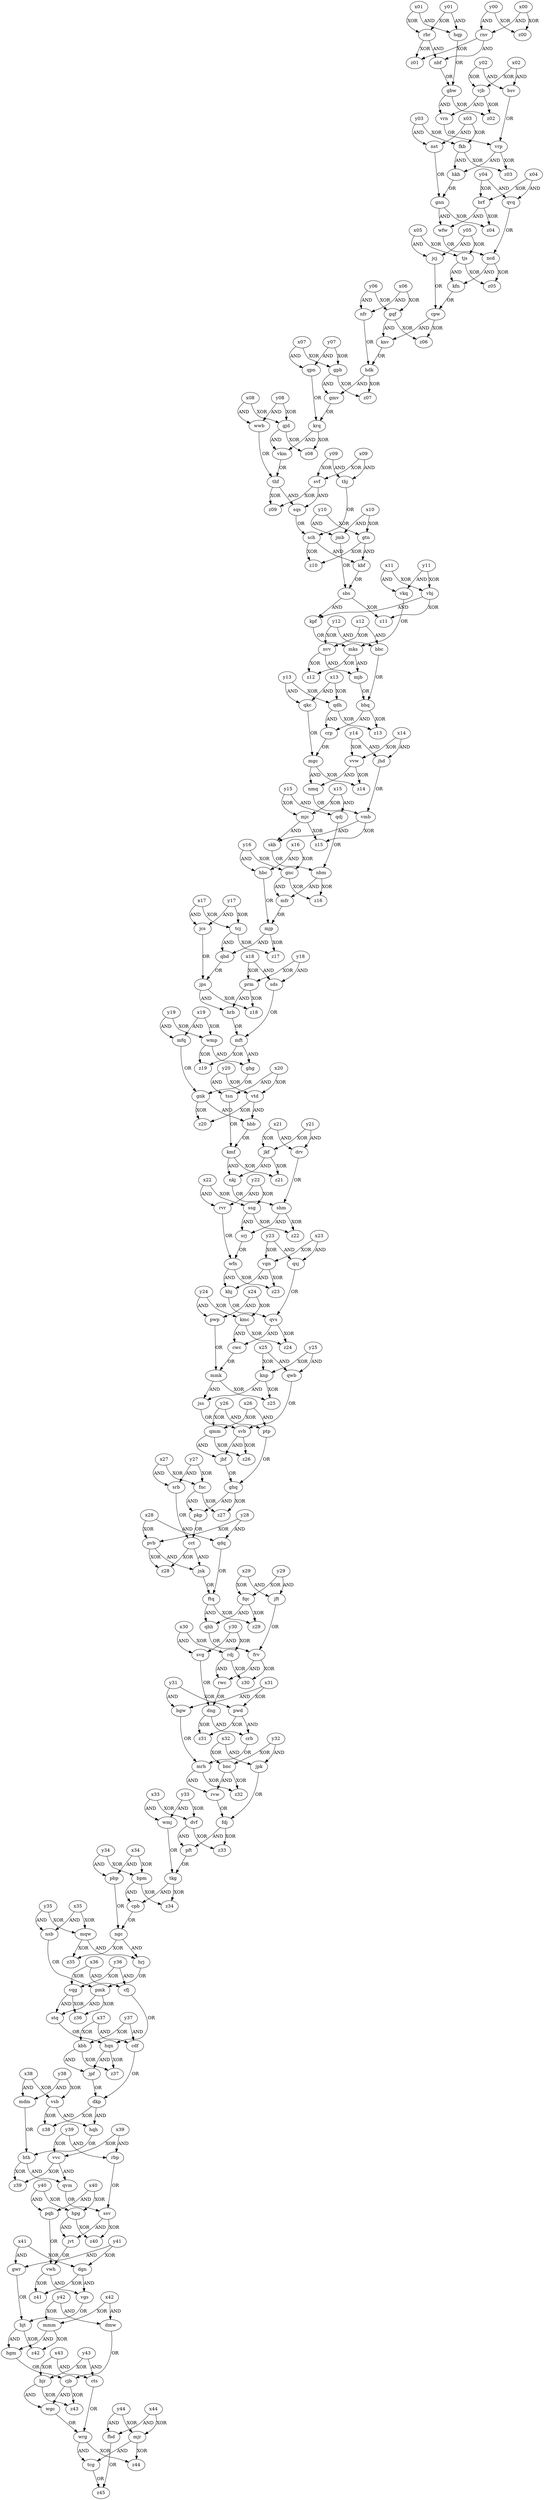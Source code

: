 // Day 24 Part 2 Visualisation
digraph Day24 {
	mrh [label=mrh]
	bnc [label=bnc]
	z32 [label=z32]
	mrh -> z32 [label=XOR]
	bnc -> z32 [label=XOR]
	y14 [label=y14]
	x14 [label=x14]
	vvw [label=vvw]
	y14 -> vvw [label=XOR]
	x14 -> vvw [label=XOR]
	bjt [label=bjt]
	mmm [label=mmm]
	z42 [label=z42]
	bjt -> z42 [label=XOR]
	mmm -> z42 [label=XOR]
	y41 [label=y41]
	x41 [label=x41]
	gwr [label=gwr]
	y41 -> gwr [label=AND]
	x41 -> gwr [label=AND]
	sbs [label=sbs]
	vbj [label=vbj]
	kpf [label=kpf]
	sbs -> kpf [label=AND]
	vbj -> kpf [label=AND]
	x01 [label=x01]
	y01 [label=y01]
	rbr [label=rbr]
	x01 -> rbr [label=XOR]
	y01 -> rbr [label=XOR]
	jkf [label=jkf]
	kmf [label=kmf]
	z21 [label=z21]
	jkf -> z21 [label=XOR]
	kmf -> z21 [label=XOR]
	x25 [label=x25]
	y25 [label=y25]
	knp [label=knp]
	x25 -> knp [label=XOR]
	y25 -> knp [label=XOR]
	y05 [label=y05]
	x05 [label=x05]
	jcj [label=jcj]
	y05 -> jcj [label=AND]
	x05 -> jcj [label=AND]
	qpn [label=qpn]
	gmv [label=gmv]
	krq [label=krq]
	qpn -> krq [label=OR]
	gmv -> krq [label=OR]
	x19 [label=x19]
	y19 [label=y19]
	mfq [label=mfq]
	x19 -> mfq [label=AND]
	y19 -> mfq [label=AND]
	mrh [label=mrh]
	bnc [label=bnc]
	rvw [label=rvw]
	mrh -> rvw [label=AND]
	bnc -> rvw [label=AND]
	wrg [label=wrg]
	mjr [label=mjr]
	z44 [label=z44]
	wrg -> z44 [label=XOR]
	mjr -> z44 [label=XOR]
	y10 [label=y10]
	x10 [label=x10]
	gtn [label=gtn]
	y10 -> gtn [label=XOR]
	x10 -> gtn [label=XOR]
	y42 [label=y42]
	x42 [label=x42]
	dmw [label=dmw]
	y42 -> dmw [label=AND]
	x42 -> dmw [label=AND]
	wmj [label=wmj]
	pft [label=pft]
	tkg [label=tkg]
	wmj -> tkg [label=OR]
	pft -> tkg [label=OR]
	x13 [label=x13]
	y13 [label=y13]
	qkc [label=qkc]
	x13 -> qkc [label=AND]
	y13 -> qkc [label=AND]
	y05 [label=y05]
	x05 [label=x05]
	tjs [label=tjs]
	y05 -> tjs [label=XOR]
	x05 -> tjs [label=XOR]
	pmk [label=pmk]
	vqg [label=vqg]
	z36 [label=z36]
	pmk -> z36 [label=XOR]
	vqg -> z36 [label=XOR]
	tcg [label=tcg]
	fbd [label=fbd]
	z45 [label=z45]
	tcg -> z45 [label=OR]
	fbd -> z45 [label=OR]
	y33 [label=y33]
	x33 [label=x33]
	wmj [label=wmj]
	y33 -> wmj [label=AND]
	x33 -> wmj [label=AND]
	sqs [label=sqs]
	thj [label=thj]
	sch [label=sch]
	sqs -> sch [label=OR]
	thj -> sch [label=OR]
	y16 [label=y16]
	x16 [label=x16]
	hbc [label=hbc]
	y16 -> hbc [label=AND]
	x16 -> hbc [label=AND]
	y09 [label=y09]
	x09 [label=x09]
	svf [label=svf]
	y09 -> svf [label=XOR]
	x09 -> svf [label=XOR]
	mjb [label=mjb]
	bbc [label=bbc]
	bhq [label=bhq]
	mjb -> bhq [label=OR]
	bbc -> bhq [label=OR]
	dvf [label=dvf]
	fdj [label=fdj]
	z33 [label=z33]
	dvf -> z33 [label=XOR]
	fdj -> z33 [label=XOR]
	x34 [label=x34]
	y34 [label=y34]
	pbp [label=pbp]
	x34 -> pbp [label=AND]
	y34 -> pbp [label=AND]
	y44 [label=y44]
	x44 [label=x44]
	mjr [label=mjr]
	y44 -> mjr [label=XOR]
	x44 -> mjr [label=XOR]
	x28 [label=x28]
	y28 [label=y28]
	pvb [label=pvb]
	x28 -> pvb [label=XOR]
	y28 -> pvb [label=XOR]
	qkc [label=qkc]
	crp [label=crp]
	mgc [label=mgc]
	qkc -> mgc [label=OR]
	crp -> mgc [label=OR]
	vgn [label=vgn]
	wfn [label=wfn]
	khj [label=khj]
	vgn -> khj [label=AND]
	wfn -> khj [label=AND]
	rwc [label=rwc]
	svg [label=svg]
	dng [label=dng]
	rwc -> dng [label=OR]
	svg -> dng [label=OR]
	y33 [label=y33]
	x33 [label=x33]
	dvf [label=dvf]
	y33 -> dvf [label=XOR]
	x33 -> dvf [label=XOR]
	y29 [label=y29]
	x29 [label=x29]
	fqc [label=fqc]
	y29 -> fqc [label=XOR]
	x29 -> fqc [label=XOR]
	vqg [label=vqg]
	pmk [label=pmk]
	stq [label=stq]
	vqg -> stq [label=AND]
	pmk -> stq [label=AND]
	rbr [label=rbr]
	rnv [label=rnv]
	z01 [label=z01]
	rbr -> z01 [label=XOR]
	rnv -> z01 [label=XOR]
	x37 [label=x37]
	y37 [label=y37]
	kbh [label=kbh]
	x37 -> kbh [label=XOR]
	y37 -> kbh [label=XOR]
	x35 [label=x35]
	y35 [label=y35]
	nsb [label=nsb]
	x35 -> nsb [label=AND]
	y35 -> nsb [label=AND]
	hqn [label=hqn]
	kbh [label=kbh]
	z37 [label=z37]
	hqn -> z37 [label=XOR]
	kbh -> z37 [label=XOR]
	ftq [label=ftq]
	fqc [label=fqc]
	z29 [label=z29]
	ftq -> z29 [label=XOR]
	fqc -> z29 [label=XOR]
	y21 [label=y21]
	x21 [label=x21]
	jkf [label=jkf]
	y21 -> jkf [label=XOR]
	x21 -> jkf [label=XOR]
	y39 [label=y39]
	x39 [label=x39]
	vvc [label=vvc]
	y39 -> vvc [label=XOR]
	x39 -> vvc [label=XOR]
	x16 [label=x16]
	y16 [label=y16]
	gnc [label=gnc]
	x16 -> gnc [label=XOR]
	y16 -> gnc [label=XOR]
	x41 [label=x41]
	y41 [label=y41]
	dgn [label=dgn]
	x41 -> dgn [label=XOR]
	y41 -> dgn [label=XOR]
	y12 [label=y12]
	x12 [label=x12]
	nvv [label=nvv]
	y12 -> nvv [label=XOR]
	x12 -> nvv [label=XOR]
	dmw [label=dmw]
	hgm [label=hgm]
	cjb [label=cjb]
	dmw -> cjb [label=OR]
	hgm -> cjb [label=OR]
	crb [label=crb]
	bgw [label=bgw]
	mrh [label=mrh]
	crb -> mrh [label=OR]
	bgw -> mrh [label=OR]
	stq [label=stq]
	cfj [label=cfj]
	hqn [label=hqn]
	stq -> hqn [label=OR]
	cfj -> hqn [label=OR]
	qdh [label=qdh]
	bhq [label=bhq]
	z13 [label=z13]
	qdh -> z13 [label=XOR]
	bhq -> z13 [label=XOR]
	svf [label=svf]
	thf [label=thf]
	z09 [label=z09]
	svf -> z09 [label=XOR]
	thf -> z09 [label=XOR]
	skb [label=skb]
	qdj [label=qdj]
	nbm [label=nbm]
	skb -> nbm [label=OR]
	qdj -> nbm [label=OR]
	x24 [label=x24]
	y24 [label=y24]
	pwp [label=pwp]
	x24 -> pwp [label=AND]
	y24 -> pwp [label=AND]
	x07 [label=x07]
	y07 [label=y07]
	gpb [label=gpb]
	x07 -> gpb [label=XOR]
	y07 -> gpb [label=XOR]
	qsj [label=qsj]
	khj [label=khj]
	qvs [label=qvs]
	qsj -> qvs [label=OR]
	khj -> qvs [label=OR]
	y30 [label=y30]
	x30 [label=x30]
	rdj [label=rdj]
	y30 -> rdj [label=XOR]
	x30 -> rdj [label=XOR]
	x20 [label=x20]
	y20 [label=y20]
	vtd [label=vtd]
	x20 -> vtd [label=XOR]
	y20 -> vtd [label=XOR]
	qmm [label=qmm]
	svb [label=svb]
	z26 [label=z26]
	qmm -> z26 [label=XOR]
	svb -> z26 [label=XOR]
	y20 [label=y20]
	x20 [label=x20]
	tsn [label=tsn]
	y20 -> tsn [label=AND]
	x20 -> tsn [label=AND]
	pbp [label=pbp]
	cpb [label=cpb]
	ngc [label=ngc]
	pbp -> ngc [label=OR]
	cpb -> ngc [label=OR]
	cct [label=cct]
	pvb [label=pvb]
	jnk [label=jnk]
	cct -> jnk [label=AND]
	pvb -> jnk [label=AND]
	y06 [label=y06]
	x06 [label=x06]
	nfr [label=nfr]
	y06 -> nfr [label=AND]
	x06 -> nfr [label=AND]
	gnc [label=gnc]
	nbm [label=nbm]
	mfr [label=mfr]
	gnc -> mfr [label=AND]
	nbm -> mfr [label=AND]
	tkg [label=tkg]
	bpm [label=bpm]
	z34 [label=z34]
	tkg -> z34 [label=XOR]
	bpm -> z34 [label=XOR]
	sbs [label=sbs]
	vbj [label=vbj]
	z11 [label=z11]
	sbs -> z11 [label=XOR]
	vbj -> z11 [label=XOR]
	srj [label=srj]
	rvr [label=rvr]
	wfn [label=wfn]
	srj -> wfn [label=OR]
	rvr -> wfn [label=OR]
	y04 [label=y04]
	x04 [label=x04]
	brf [label=brf]
	y04 -> brf [label=XOR]
	x04 -> brf [label=XOR]
	x21 [label=x21]
	y21 [label=y21]
	drv [label=drv]
	x21 -> drv [label=AND]
	y21 -> drv [label=AND]
	mmk [label=mmk]
	knp [label=knp]
	jss [label=jss]
	mmk -> jss [label=AND]
	knp -> jss [label=AND]
	x22 [label=x22]
	y22 [label=y22]
	rvr [label=rvr]
	x22 -> rvr [label=AND]
	y22 -> rvr [label=AND]
	y27 [label=y27]
	x27 [label=x27]
	srb [label=srb]
	y27 -> srb [label=AND]
	x27 -> srb [label=AND]
	vvc [label=vvc]
	hth [label=hth]
	qvm [label=qvm]
	vvc -> qvm [label=AND]
	hth -> qvm [label=AND]
	mdm [label=mdm]
	hqh [label=hqh]
	hth [label=hth]
	mdm -> hth [label=OR]
	hqh -> hth [label=OR]
	bjr [label=bjr]
	cjb [label=cjb]
	wgc [label=wgc]
	bjr -> wgc [label=AND]
	cjb -> wgc [label=AND]
	prm [label=prm]
	jps [label=jps]
	z18 [label=z18]
	prm -> z18 [label=XOR]
	jps -> z18 [label=XOR]
	hpg [label=hpg]
	ssv [label=ssv]
	jvt [label=jvt]
	hpg -> jvt [label=AND]
	ssv -> jvt [label=AND]
	ngc [label=ngc]
	mqw [label=mqw]
	z35 [label=z35]
	ngc -> z35 [label=XOR]
	mqw -> z35 [label=XOR]
	gbw [label=gbw]
	vjb [label=vjb]
	z02 [label=z02]
	gbw -> z02 [label=XOR]
	vjb -> z02 [label=XOR]
	jbf [label=jbf]
	ptp [label=ptp]
	ghq [label=ghq]
	jbf -> ghq [label=OR]
	ptp -> ghq [label=OR]
	pwp [label=pwp]
	cwc [label=cwc]
	mmk [label=mmk]
	pwp -> mmk [label=OR]
	cwc -> mmk [label=OR]
	hkh [label=hkh]
	nst [label=nst]
	gnn [label=gnn]
	hkh -> gnn [label=OR]
	nst -> gnn [label=OR]
	fkb [label=fkb]
	vrp [label=vrp]
	z03 [label=z03]
	fkb -> z03 [label=XOR]
	vrp -> z03 [label=XOR]
	svb [label=svb]
	qmm [label=qmm]
	jbf [label=jbf]
	svb -> jbf [label=AND]
	qmm -> jbf [label=AND]
	y09 [label=y09]
	x09 [label=x09]
	thj [label=thj]
	y09 -> thj [label=AND]
	x09 -> thj [label=AND]
	hdk [label=hdk]
	gpb [label=gpb]
	gmv [label=gmv]
	hdk -> gmv [label=AND]
	gpb -> gmv [label=AND]
	gnn [label=gnn]
	brf [label=brf]
	wfw [label=wfw]
	gnn -> wfw [label=AND]
	brf -> wfw [label=AND]
	knv [label=knv]
	nfr [label=nfr]
	hdk [label=hdk]
	knv -> hdk [label=OR]
	nfr -> hdk [label=OR]
	mgc [label=mgc]
	vvw [label=vvw]
	z14 [label=z14]
	mgc -> z14 [label=XOR]
	vvw -> z14 [label=XOR]
	rbp [label=rbp]
	qvm [label=qvm]
	ssv [label=ssv]
	rbp -> ssv [label=OR]
	qvm -> ssv [label=OR]
	y34 [label=y34]
	x34 [label=x34]
	bpm [label=bpm]
	y34 -> bpm [label=XOR]
	x34 -> bpm [label=XOR]
	qvs [label=qvs]
	kmc [label=kmc]
	cwc [label=cwc]
	qvs -> cwc [label=AND]
	kmc -> cwc [label=AND]
	hqp [label=hqp]
	nbf [label=nbf]
	gbw [label=gbw]
	hqp -> gbw [label=OR]
	nbf -> gbw [label=OR]
	svf [label=svf]
	thf [label=thf]
	sqs [label=sqs]
	svf -> sqs [label=AND]
	thf -> sqs [label=AND]
	y30 [label=y30]
	x30 [label=x30]
	svg [label=svg]
	y30 -> svg [label=AND]
	x30 -> svg [label=AND]
	vgs [label=vgs]
	gwr [label=gwr]
	bjt [label=bjt]
	vgs -> bjt [label=OR]
	gwr -> bjt [label=OR]
	y28 [label=y28]
	x28 [label=x28]
	qdq [label=qdq]
	y28 -> qdq [label=AND]
	x28 -> qdq [label=AND]
	y17 [label=y17]
	x17 [label=x17]
	jcs [label=jcs]
	y17 -> jcs [label=AND]
	x17 -> jcs [label=AND]
	bsv [label=bsv]
	vrn [label=vrn]
	vrp [label=vrp]
	bsv -> vrp [label=OR]
	vrn -> vrp [label=OR]
	jpk [label=jpk]
	rvw [label=rvw]
	fdj [label=fdj]
	jpk -> fdj [label=OR]
	rvw -> fdj [label=OR]
	x11 [label=x11]
	y11 [label=y11]
	vkq [label=vkq]
	x11 -> vkq [label=AND]
	y11 -> vkq [label=AND]
	vwh [label=vwh]
	dgn [label=dgn]
	z41 [label=z41]
	vwh -> z41 [label=XOR]
	dgn -> z41 [label=XOR]
	y08 [label=y08]
	x08 [label=x08]
	wwb [label=wwb]
	y08 -> wwb [label=AND]
	x08 -> wwb [label=AND]
	wrg [label=wrg]
	mjr [label=mjr]
	tcg [label=tcg]
	wrg -> tcg [label=AND]
	mjr -> tcg [label=AND]
	hbc [label=hbc]
	mfr [label=mfr]
	mjp [label=mjp]
	hbc -> mjp [label=OR]
	mfr -> mjp [label=OR]
	knp [label=knp]
	mmk [label=mmk]
	z25 [label=z25]
	knp -> z25 [label=XOR]
	mmk -> z25 [label=XOR]
	y44 [label=y44]
	x44 [label=x44]
	fbd [label=fbd]
	y44 -> fbd [label=AND]
	x44 -> fbd [label=AND]
	y15 [label=y15]
	x15 [label=x15]
	mjc [label=mjc]
	y15 -> mjc [label=XOR]
	x15 -> mjc [label=XOR]
	x32 [label=x32]
	y32 [label=y32]
	bnc [label=bnc]
	x32 -> bnc [label=XOR]
	y32 -> bnc [label=XOR]
	x04 [label=x04]
	y04 [label=y04]
	qvq [label=qvq]
	x04 -> qvq [label=AND]
	y04 -> qvq [label=AND]
	ssg [label=ssg]
	shm [label=shm]
	z22 [label=z22]
	ssg -> z22 [label=XOR]
	shm -> z22 [label=XOR]
	ghq [label=ghq]
	fnc [label=fnc]
	z27 [label=z27]
	ghq -> z27 [label=XOR]
	fnc -> z27 [label=XOR]
	x10 [label=x10]
	y10 [label=y10]
	jmb [label=jmb]
	x10 -> jmb [label=AND]
	y10 -> jmb [label=AND]
	y32 [label=y32]
	x32 [label=x32]
	jpk [label=jpk]
	y32 -> jpk [label=AND]
	x32 -> jpk [label=AND]
	y07 [label=y07]
	x07 [label=x07]
	qpn [label=qpn]
	y07 -> qpn [label=AND]
	x07 -> qpn [label=AND]
	ngc [label=ngc]
	mqw [label=mqw]
	hrj [label=hrj]
	ngc -> hrj [label=AND]
	mqw -> hrj [label=AND]
	x43 [label=x43]
	y43 [label=y43]
	cts [label=cts]
	x43 -> cts [label=AND]
	y43 -> cts [label=AND]
	vmb [label=vmb]
	mjc [label=mjc]
	skb [label=skb]
	vmb -> skb [label=AND]
	mjc -> skb [label=AND]
	sch [label=sch]
	gtn [label=gtn]
	z10 [label=z10]
	sch -> z10 [label=XOR]
	gtn -> z10 [label=XOR]
	rnv [label=rnv]
	rbr [label=rbr]
	nbf [label=nbf]
	rnv -> nbf [label=AND]
	rbr -> nbf [label=AND]
	frv [label=frv]
	rdj [label=rdj]
	rwc [label=rwc]
	frv -> rwc [label=AND]
	rdj -> rwc [label=AND]
	tjs [label=tjs]
	ncd [label=ncd]
	z05 [label=z05]
	tjs -> z05 [label=XOR]
	ncd -> z05 [label=XOR]
	qbd [label=qbd]
	jcs [label=jcs]
	jps [label=jps]
	qbd -> jps [label=OR]
	jcs -> jps [label=OR]
	prm [label=prm]
	jps [label=jps]
	hrb [label=hrb]
	prm -> hrb [label=AND]
	jps -> hrb [label=AND]
	qdq [label=qdq]
	jnk [label=jnk]
	ftq [label=ftq]
	qdq -> ftq [label=OR]
	jnk -> ftq [label=OR]
	x29 [label=x29]
	y29 [label=y29]
	jft [label=jft]
	x29 -> jft [label=AND]
	y29 -> jft [label=AND]
	y40 [label=y40]
	x40 [label=x40]
	pqh [label=pqh]
	y40 -> pqh [label=AND]
	x40 -> pqh [label=AND]
	gtn [label=gtn]
	sch [label=sch]
	kbf [label=kbf]
	gtn -> kbf [label=AND]
	sch -> kbf [label=AND]
	wmp [label=wmp]
	mft [label=mft]
	z19 [label=z19]
	wmp -> z19 [label=XOR]
	mft -> z19 [label=XOR]
	tcj [label=tcj]
	mjp [label=mjp]
	qbd [label=qbd]
	tcj -> qbd [label=AND]
	mjp -> qbd [label=AND]
	dvf [label=dvf]
	fdj [label=fdj]
	pft [label=pft]
	dvf -> pft [label=AND]
	fdj -> pft [label=AND]
	nkj [label=nkj]
	drv [label=drv]
	shm [label=shm]
	nkj -> shm [label=OR]
	drv -> shm [label=OR]
	jcj [label=jcj]
	kfn [label=kfn]
	cpw [label=cpw]
	jcj -> cpw [label=OR]
	kfn -> cpw [label=OR]
	cpw [label=cpw]
	gqf [label=gqf]
	z06 [label=z06]
	cpw -> z06 [label=XOR]
	gqf -> z06 [label=XOR]
	jss [label=jss]
	qwb [label=qwb]
	svb [label=svb]
	jss -> svb [label=OR]
	qwb -> svb [label=OR]
	x02 [label=x02]
	y02 [label=y02]
	vjb [label=vjb]
	x02 -> vjb [label=XOR]
	y02 -> vjb [label=XOR]
	cts [label=cts]
	wgc [label=wgc]
	wrg [label=wrg]
	cts -> wrg [label=OR]
	wgc -> wrg [label=OR]
	nmq [label=nmq]
	jhd [label=jhd]
	vmb [label=vmb]
	nmq -> vmb [label=OR]
	jhd -> vmb [label=OR]
	mks [label=mks]
	nvv [label=nvv]
	z12 [label=z12]
	mks -> z12 [label=XOR]
	nvv -> z12 [label=XOR]
	jmb [label=jmb]
	kbf [label=kbf]
	sbs [label=sbs]
	jmb -> sbs [label=OR]
	kbf -> sbs [label=OR]
	vkm [label=vkm]
	wwb [label=wwb]
	thf [label=thf]
	vkm -> thf [label=OR]
	wwb -> thf [label=OR]
	qhh [label=qhh]
	jft [label=jft]
	frv [label=frv]
	qhh -> frv [label=OR]
	jft -> frv [label=OR]
	jpf [label=jpf]
	cdf [label=cdf]
	dkp [label=dkp]
	jpf -> dkp [label=OR]
	cdf -> dkp [label=OR]
	x36 [label=x36]
	y36 [label=y36]
	vqg [label=vqg]
	x36 -> vqg [label=XOR]
	y36 -> vqg [label=XOR]
	nbm [label=nbm]
	gnc [label=gnc]
	z16 [label=z16]
	nbm -> z16 [label=XOR]
	gnc -> z16 [label=XOR]
	gqf [label=gqf]
	cpw [label=cpw]
	knv [label=knv]
	gqf -> knv [label=AND]
	cpw -> knv [label=AND]
	ghg [label=ghg]
	mfq [label=mfq]
	gnk [label=gnk]
	ghg -> gnk [label=OR]
	mfq -> gnk [label=OR]
	y38 [label=y38]
	x38 [label=x38]
	mdm [label=mdm]
	y38 -> mdm [label=AND]
	x38 -> mdm [label=AND]
	y23 [label=y23]
	x23 [label=x23]
	vgn [label=vgn]
	y23 -> vgn [label=XOR]
	x23 -> vgn [label=XOR]
	pqh [label=pqh]
	jvt [label=jvt]
	vwh [label=vwh]
	pqh -> vwh [label=OR]
	jvt -> vwh [label=OR]
	vtd [label=vtd]
	gnk [label=gnk]
	hbb [label=hbb]
	vtd -> hbb [label=AND]
	gnk -> hbb [label=AND]
	x18 [label=x18]
	y18 [label=y18]
	sds [label=sds]
	x18 -> sds [label=AND]
	y18 -> sds [label=AND]
	x02 [label=x02]
	y02 [label=y02]
	bsv [label=bsv]
	x02 -> bsv [label=AND]
	y02 -> bsv [label=AND]
	ssv [label=ssv]
	hpg [label=hpg]
	z40 [label=z40]
	ssv -> z40 [label=XOR]
	hpg -> z40 [label=XOR]
	qvs [label=qvs]
	kmc [label=kmc]
	z24 [label=z24]
	qvs -> z24 [label=XOR]
	kmc -> z24 [label=XOR]
	y26 [label=y26]
	x26 [label=x26]
	ptp [label=ptp]
	y26 -> ptp [label=AND]
	x26 -> ptp [label=AND]
	qdh [label=qdh]
	bhq [label=bhq]
	crp [label=crp]
	qdh -> crp [label=AND]
	bhq -> crp [label=AND]
	y12 [label=y12]
	x12 [label=x12]
	bbc [label=bbc]
	y12 -> bbc [label=AND]
	x12 -> bbc [label=AND]
	y23 [label=y23]
	x23 [label=x23]
	qsj [label=qsj]
	y23 -> qsj [label=AND]
	x23 -> qsj [label=AND]
	y37 [label=y37]
	x37 [label=x37]
	cdf [label=cdf]
	y37 -> cdf [label=AND]
	x37 -> cdf [label=AND]
	hth [label=hth]
	vvc [label=vvc]
	z39 [label=z39]
	hth -> z39 [label=XOR]
	vvc -> z39 [label=XOR]
	pkp [label=pkp]
	srb [label=srb]
	cct [label=cct]
	pkp -> cct [label=OR]
	srb -> cct [label=OR]
	fnc [label=fnc]
	ghq [label=ghq]
	pkp [label=pkp]
	fnc -> pkp [label=AND]
	ghq -> pkp [label=AND]
	x18 [label=x18]
	y18 [label=y18]
	prm [label=prm]
	x18 -> prm [label=XOR]
	y18 -> prm [label=XOR]
	y43 [label=y43]
	x43 [label=x43]
	bjr [label=bjr]
	y43 -> bjr [label=XOR]
	x43 -> bjr [label=XOR]
	x26 [label=x26]
	y26 [label=y26]
	qmm [label=qmm]
	x26 -> qmm [label=XOR]
	y26 -> qmm [label=XOR]
	kbh [label=kbh]
	hqn [label=hqn]
	jpf [label=jpf]
	kbh -> jpf [label=AND]
	hqn -> jpf [label=AND]
	x08 [label=x08]
	y08 [label=y08]
	gjd [label=gjd]
	x08 -> gjd [label=XOR]
	y08 -> gjd [label=XOR]
	vwh [label=vwh]
	dgn [label=dgn]
	vgs [label=vgs]
	vwh -> vgs [label=AND]
	dgn -> vgs [label=AND]
	x27 [label=x27]
	y27 [label=y27]
	fnc [label=fnc]
	x27 -> fnc [label=XOR]
	y27 -> fnc [label=XOR]
	gnn [label=gnn]
	brf [label=brf]
	z04 [label=z04]
	gnn -> z04 [label=XOR]
	brf -> z04 [label=XOR]
	kpf [label=kpf]
	vkq [label=vkq]
	mks [label=mks]
	kpf -> mks [label=OR]
	vkq -> mks [label=OR]
	frv [label=frv]
	rdj [label=rdj]
	z30 [label=z30]
	frv -> z30 [label=XOR]
	rdj -> z30 [label=XOR]
	y25 [label=y25]
	x25 [label=x25]
	qwb [label=qwb]
	y25 -> qwb [label=AND]
	x25 -> qwb [label=AND]
	ftq [label=ftq]
	fqc [label=fqc]
	qhh [label=qhh]
	ftq -> qhh [label=AND]
	fqc -> qhh [label=AND]
	gjd [label=gjd]
	krq [label=krq]
	vkm [label=vkm]
	gjd -> vkm [label=AND]
	krq -> vkm [label=AND]
	x35 [label=x35]
	y35 [label=y35]
	mqw [label=mqw]
	x35 -> mqw [label=XOR]
	y35 -> mqw [label=XOR]
	y06 [label=y06]
	x06 [label=x06]
	gqf [label=gqf]
	y06 -> gqf [label=XOR]
	x06 -> gqf [label=XOR]
	x15 [label=x15]
	y15 [label=y15]
	qdj [label=qdj]
	x15 -> qdj [label=AND]
	y15 -> qdj [label=AND]
	tjs [label=tjs]
	ncd [label=ncd]
	kfn [label=kfn]
	tjs -> kfn [label=AND]
	ncd -> kfn [label=AND]
	nvv [label=nvv]
	mks [label=mks]
	mjb [label=mjb]
	nvv -> mjb [label=AND]
	mks -> mjb [label=AND]
	dng [label=dng]
	pwd [label=pwd]
	z31 [label=z31]
	dng -> z31 [label=XOR]
	pwd -> z31 [label=XOR]
	mjc [label=mjc]
	vmb [label=vmb]
	z15 [label=z15]
	mjc -> z15 [label=XOR]
	vmb -> z15 [label=XOR]
	hdk [label=hdk]
	gpb [label=gpb]
	z07 [label=z07]
	hdk -> z07 [label=XOR]
	gpb -> z07 [label=XOR]
	y36 [label=y36]
	x36 [label=x36]
	cfj [label=cfj]
	y36 -> cfj [label=AND]
	x36 -> cfj [label=AND]
	y39 [label=y39]
	x39 [label=x39]
	rbp [label=rbp]
	y39 -> rbp [label=AND]
	x39 -> rbp [label=AND]
	y03 [label=y03]
	x03 [label=x03]
	nst [label=nst]
	y03 -> nst [label=AND]
	x03 -> nst [label=AND]
	dng [label=dng]
	pwd [label=pwd]
	crb [label=crb]
	dng -> crb [label=AND]
	pwd -> crb [label=AND]
	x03 [label=x03]
	y03 [label=y03]
	fkb [label=fkb]
	x03 -> fkb [label=XOR]
	y03 -> fkb [label=XOR]
	mgc [label=mgc]
	vvw [label=vvw]
	nmq [label=nmq]
	mgc -> nmq [label=AND]
	vvw -> nmq [label=AND]
	x31 [label=x31]
	y31 [label=y31]
	bgw [label=bgw]
	x31 -> bgw [label=AND]
	y31 -> bgw [label=AND]
	y13 [label=y13]
	x13 [label=x13]
	qdh [label=qdh]
	y13 -> qdh [label=XOR]
	x13 -> qdh [label=XOR]
	wfw [label=wfw]
	qvq [label=qvq]
	ncd [label=ncd]
	wfw -> ncd [label=OR]
	qvq -> ncd [label=OR]
	x22 [label=x22]
	y22 [label=y22]
	ssg [label=ssg]
	x22 -> ssg [label=XOR]
	y22 -> ssg [label=XOR]
	x11 [label=x11]
	y11 [label=y11]
	vbj [label=vbj]
	x11 -> vbj [label=XOR]
	y11 -> vbj [label=XOR]
	bjr [label=bjr]
	cjb [label=cjb]
	z43 [label=z43]
	bjr -> z43 [label=XOR]
	cjb -> z43 [label=XOR]
	x17 [label=x17]
	y17 [label=y17]
	tcj [label=tcj]
	x17 -> tcj [label=XOR]
	y17 -> tcj [label=XOR]
	pvb [label=pvb]
	cct [label=cct]
	z28 [label=z28]
	pvb -> z28 [label=XOR]
	cct -> z28 [label=XOR]
	tsn [label=tsn]
	hbb [label=hbb]
	kmf [label=kmf]
	tsn -> kmf [label=OR]
	hbb -> kmf [label=OR]
	y38 [label=y38]
	x38 [label=x38]
	vsb [label=vsb]
	y38 -> vsb [label=XOR]
	x38 -> vsb [label=XOR]
	x42 [label=x42]
	y42 [label=y42]
	mmm [label=mmm]
	x42 -> mmm [label=XOR]
	y42 -> mmm [label=XOR]
	bjt [label=bjt]
	mmm [label=mmm]
	hgm [label=hgm]
	bjt -> hgm [label=AND]
	mmm -> hgm [label=AND]
	hrb [label=hrb]
	sds [label=sds]
	mft [label=mft]
	hrb -> mft [label=OR]
	sds -> mft [label=OR]
	x24 [label=x24]
	y24 [label=y24]
	kmc [label=kmc]
	x24 -> kmc [label=XOR]
	y24 -> kmc [label=XOR]
	vtd [label=vtd]
	gnk [label=gnk]
	z20 [label=z20]
	vtd -> z20 [label=XOR]
	gnk -> z20 [label=XOR]
	y00 [label=y00]
	x00 [label=x00]
	rnv [label=rnv]
	y00 -> rnv [label=AND]
	x00 -> rnv [label=AND]
	wfn [label=wfn]
	vgn [label=vgn]
	z23 [label=z23]
	wfn -> z23 [label=XOR]
	vgn -> z23 [label=XOR]
	vsb [label=vsb]
	dkp [label=dkp]
	hqh [label=hqh]
	vsb -> hqh [label=AND]
	dkp -> hqh [label=AND]
	y00 [label=y00]
	x00 [label=x00]
	z00 [label=z00]
	y00 -> z00 [label=XOR]
	x00 -> z00 [label=XOR]
	mjp [label=mjp]
	tcj [label=tcj]
	z17 [label=z17]
	mjp -> z17 [label=XOR]
	tcj -> z17 [label=XOR]
	shm [label=shm]
	ssg [label=ssg]
	srj [label=srj]
	shm -> srj [label=AND]
	ssg -> srj [label=AND]
	dkp [label=dkp]
	vsb [label=vsb]
	z38 [label=z38]
	dkp -> z38 [label=XOR]
	vsb -> z38 [label=XOR]
	vrp [label=vrp]
	fkb [label=fkb]
	hkh [label=hkh]
	vrp -> hkh [label=AND]
	fkb -> hkh [label=AND]
	gjd [label=gjd]
	krq [label=krq]
	z08 [label=z08]
	gjd -> z08 [label=XOR]
	krq -> z08 [label=XOR]
	vjb [label=vjb]
	gbw [label=gbw]
	vrn [label=vrn]
	vjb -> vrn [label=AND]
	gbw -> vrn [label=AND]
	kmf [label=kmf]
	jkf [label=jkf]
	nkj [label=nkj]
	kmf -> nkj [label=AND]
	jkf -> nkj [label=AND]
	x14 [label=x14]
	y14 [label=y14]
	jhd [label=jhd]
	x14 -> jhd [label=AND]
	y14 -> jhd [label=AND]
	y31 [label=y31]
	x31 [label=x31]
	pwd [label=pwd]
	y31 -> pwd [label=XOR]
	x31 -> pwd [label=XOR]
	x01 [label=x01]
	y01 [label=y01]
	hqp [label=hqp]
	x01 -> hqp [label=AND]
	y01 -> hqp [label=AND]
	y40 [label=y40]
	x40 [label=x40]
	hpg [label=hpg]
	y40 -> hpg [label=XOR]
	x40 -> hpg [label=XOR]
	nsb [label=nsb]
	hrj [label=hrj]
	pmk [label=pmk]
	nsb -> pmk [label=OR]
	hrj -> pmk [label=OR]
	bpm [label=bpm]
	tkg [label=tkg]
	cpb [label=cpb]
	bpm -> cpb [label=AND]
	tkg -> cpb [label=AND]
	y19 [label=y19]
	x19 [label=x19]
	wmp [label=wmp]
	y19 -> wmp [label=XOR]
	x19 -> wmp [label=XOR]
	wmp [label=wmp]
	mft [label=mft]
	ghg [label=ghg]
	wmp -> ghg [label=AND]
	mft -> ghg [label=AND]
}
